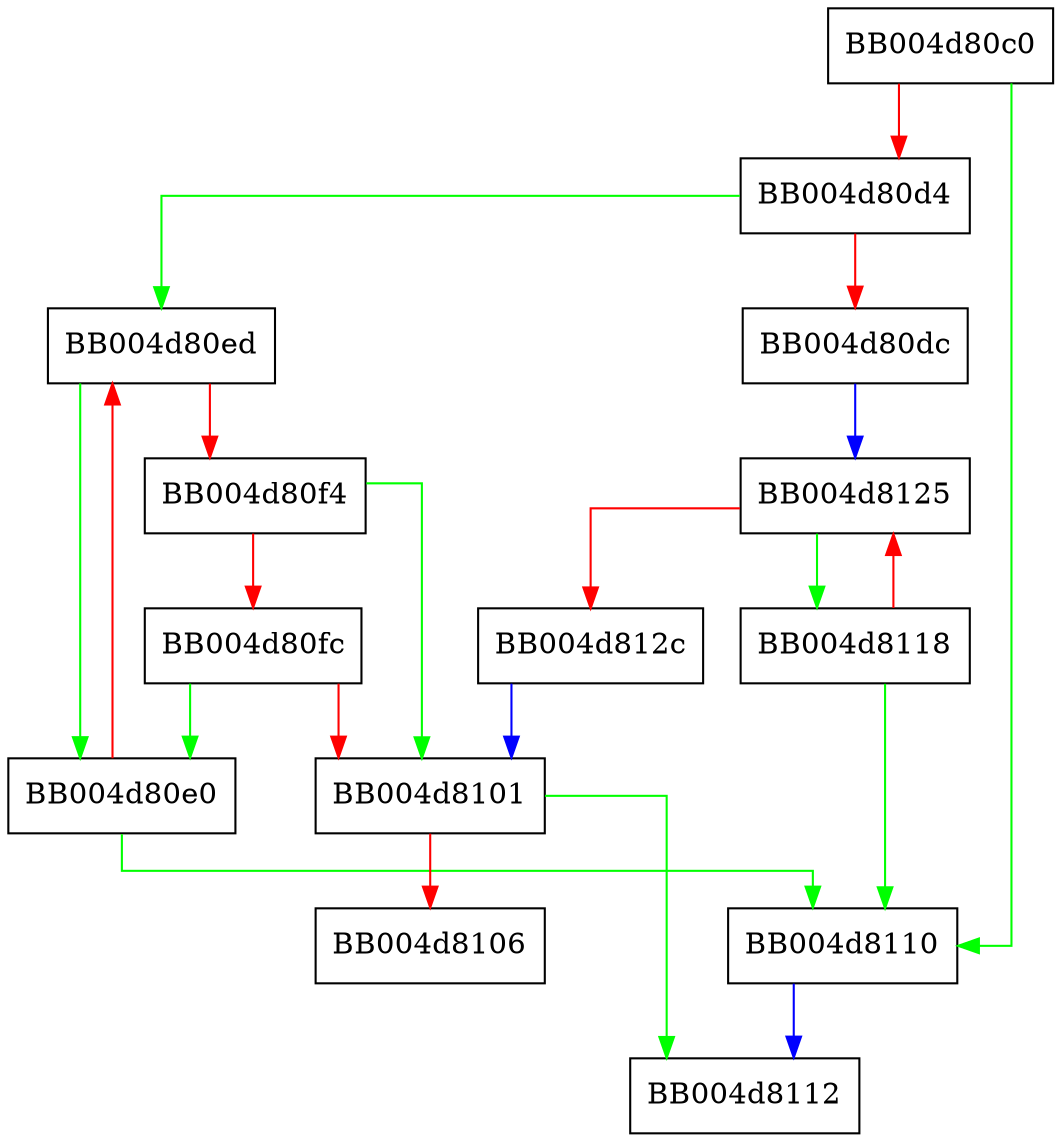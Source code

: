 digraph custom_ext_find {
  node [shape="box"];
  graph [splines=ortho];
  BB004d80c0 -> BB004d8110 [color="green"];
  BB004d80c0 -> BB004d80d4 [color="red"];
  BB004d80d4 -> BB004d80ed [color="green"];
  BB004d80d4 -> BB004d80dc [color="red"];
  BB004d80dc -> BB004d8125 [color="blue"];
  BB004d80e0 -> BB004d8110 [color="green"];
  BB004d80e0 -> BB004d80ed [color="red"];
  BB004d80ed -> BB004d80e0 [color="green"];
  BB004d80ed -> BB004d80f4 [color="red"];
  BB004d80f4 -> BB004d8101 [color="green"];
  BB004d80f4 -> BB004d80fc [color="red"];
  BB004d80fc -> BB004d80e0 [color="green"];
  BB004d80fc -> BB004d8101 [color="red"];
  BB004d8101 -> BB004d8112 [color="green"];
  BB004d8101 -> BB004d8106 [color="red"];
  BB004d8110 -> BB004d8112 [color="blue"];
  BB004d8118 -> BB004d8110 [color="green"];
  BB004d8118 -> BB004d8125 [color="red"];
  BB004d8125 -> BB004d8118 [color="green"];
  BB004d8125 -> BB004d812c [color="red"];
  BB004d812c -> BB004d8101 [color="blue"];
}